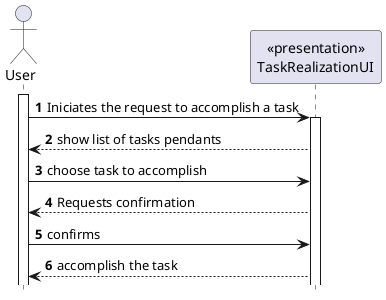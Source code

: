 


@startuml
autonumber
hide footbox

actor "User" as USER

participant "<<presentation>>\nTaskRealizationUI" as UI


activate USER
USER -> UI : Iniciates the request to accomplish a task

activate UI

UI --> USER: show list of tasks pendants


USER->UI: choose task to accomplish

UI --> USER: Requests confirmation

USER -> UI: confirms
 UI-->USER : accomplish the task
@enduml